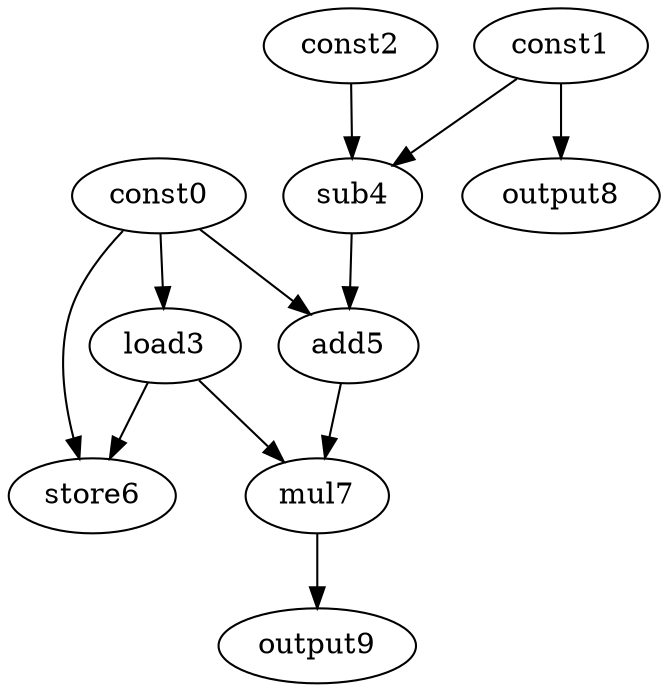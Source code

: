 digraph G { 
const0[opcode=const]; 
const1[opcode=const]; 
const2[opcode=const]; 
load3[opcode=load]; 
sub4[opcode=sub]; 
add5[opcode=add]; 
store6[opcode=store]; 
mul7[opcode=mul]; 
output8[opcode=output]; 
output9[opcode=output]; 
const0->load3[operand=0];
const1->sub4[operand=0];
const2->sub4[operand=1];
const1->output8[operand=0];
const0->add5[operand=0];
sub4->add5[operand=1];
const0->store6[operand=0];
load3->store6[operand=1];
load3->mul7[operand=0];
add5->mul7[operand=1];
mul7->output9[operand=0];
}
